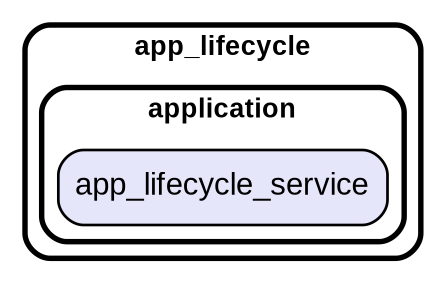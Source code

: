 digraph "" {
  graph [style=rounded fontname="Arial Black" fontsize=13 penwidth=2.6];
  node [shape=rect style="filled,rounded" fontname=Arial fontsize=15 fillcolor=Lavender penwidth=1.3];
  edge [penwidth=1.3];
  "/application/app_lifecycle_service.dart" [label="app_lifecycle_service"];
  subgraph "cluster~" {
    label="app_lifecycle";
    subgraph "cluster~/application" {
      label="application";
      "/application/app_lifecycle_service.dart";
    }
  }
}
